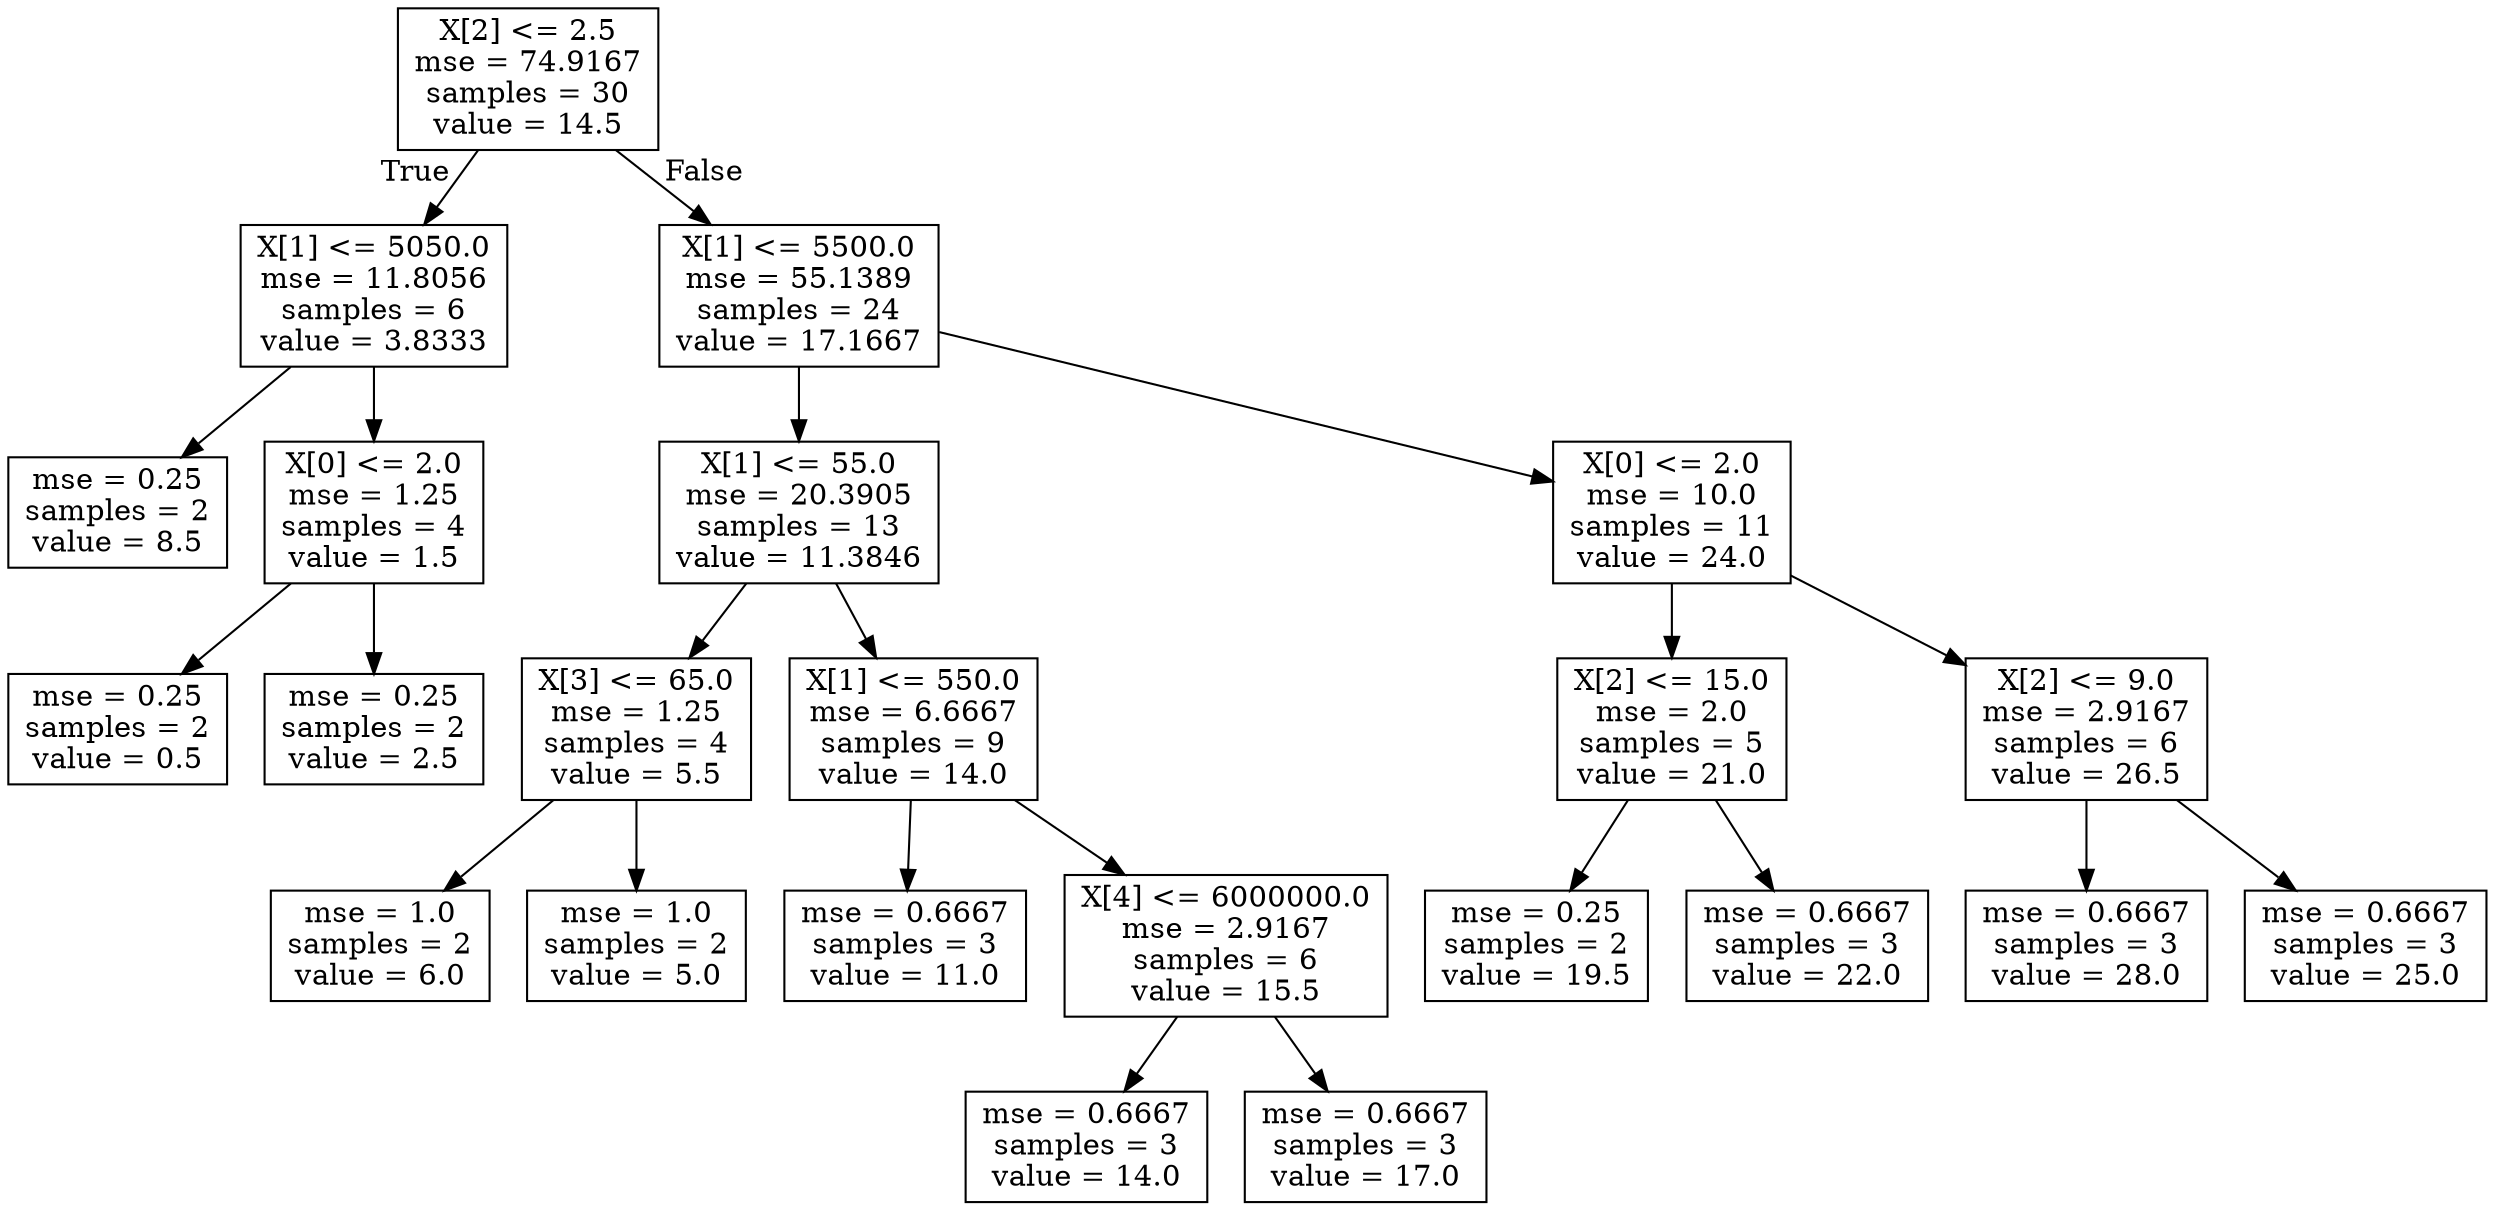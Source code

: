 digraph Tree {
node [shape=box] ;
0 [label="X[2] <= 2.5\nmse = 74.9167\nsamples = 30\nvalue = 14.5"] ;
1 [label="X[1] <= 5050.0\nmse = 11.8056\nsamples = 6\nvalue = 3.8333"] ;
0 -> 1 [labeldistance=2.5, labelangle=45, headlabel="True"] ;
2 [label="mse = 0.25\nsamples = 2\nvalue = 8.5"] ;
1 -> 2 ;
3 [label="X[0] <= 2.0\nmse = 1.25\nsamples = 4\nvalue = 1.5"] ;
1 -> 3 ;
4 [label="mse = 0.25\nsamples = 2\nvalue = 0.5"] ;
3 -> 4 ;
5 [label="mse = 0.25\nsamples = 2\nvalue = 2.5"] ;
3 -> 5 ;
6 [label="X[1] <= 5500.0\nmse = 55.1389\nsamples = 24\nvalue = 17.1667"] ;
0 -> 6 [labeldistance=2.5, labelangle=-45, headlabel="False"] ;
7 [label="X[1] <= 55.0\nmse = 20.3905\nsamples = 13\nvalue = 11.3846"] ;
6 -> 7 ;
8 [label="X[3] <= 65.0\nmse = 1.25\nsamples = 4\nvalue = 5.5"] ;
7 -> 8 ;
9 [label="mse = 1.0\nsamples = 2\nvalue = 6.0"] ;
8 -> 9 ;
10 [label="mse = 1.0\nsamples = 2\nvalue = 5.0"] ;
8 -> 10 ;
11 [label="X[1] <= 550.0\nmse = 6.6667\nsamples = 9\nvalue = 14.0"] ;
7 -> 11 ;
12 [label="mse = 0.6667\nsamples = 3\nvalue = 11.0"] ;
11 -> 12 ;
13 [label="X[4] <= 6000000.0\nmse = 2.9167\nsamples = 6\nvalue = 15.5"] ;
11 -> 13 ;
14 [label="mse = 0.6667\nsamples = 3\nvalue = 14.0"] ;
13 -> 14 ;
15 [label="mse = 0.6667\nsamples = 3\nvalue = 17.0"] ;
13 -> 15 ;
16 [label="X[0] <= 2.0\nmse = 10.0\nsamples = 11\nvalue = 24.0"] ;
6 -> 16 ;
17 [label="X[2] <= 15.0\nmse = 2.0\nsamples = 5\nvalue = 21.0"] ;
16 -> 17 ;
18 [label="mse = 0.25\nsamples = 2\nvalue = 19.5"] ;
17 -> 18 ;
19 [label="mse = 0.6667\nsamples = 3\nvalue = 22.0"] ;
17 -> 19 ;
20 [label="X[2] <= 9.0\nmse = 2.9167\nsamples = 6\nvalue = 26.5"] ;
16 -> 20 ;
21 [label="mse = 0.6667\nsamples = 3\nvalue = 28.0"] ;
20 -> 21 ;
22 [label="mse = 0.6667\nsamples = 3\nvalue = 25.0"] ;
20 -> 22 ;
}